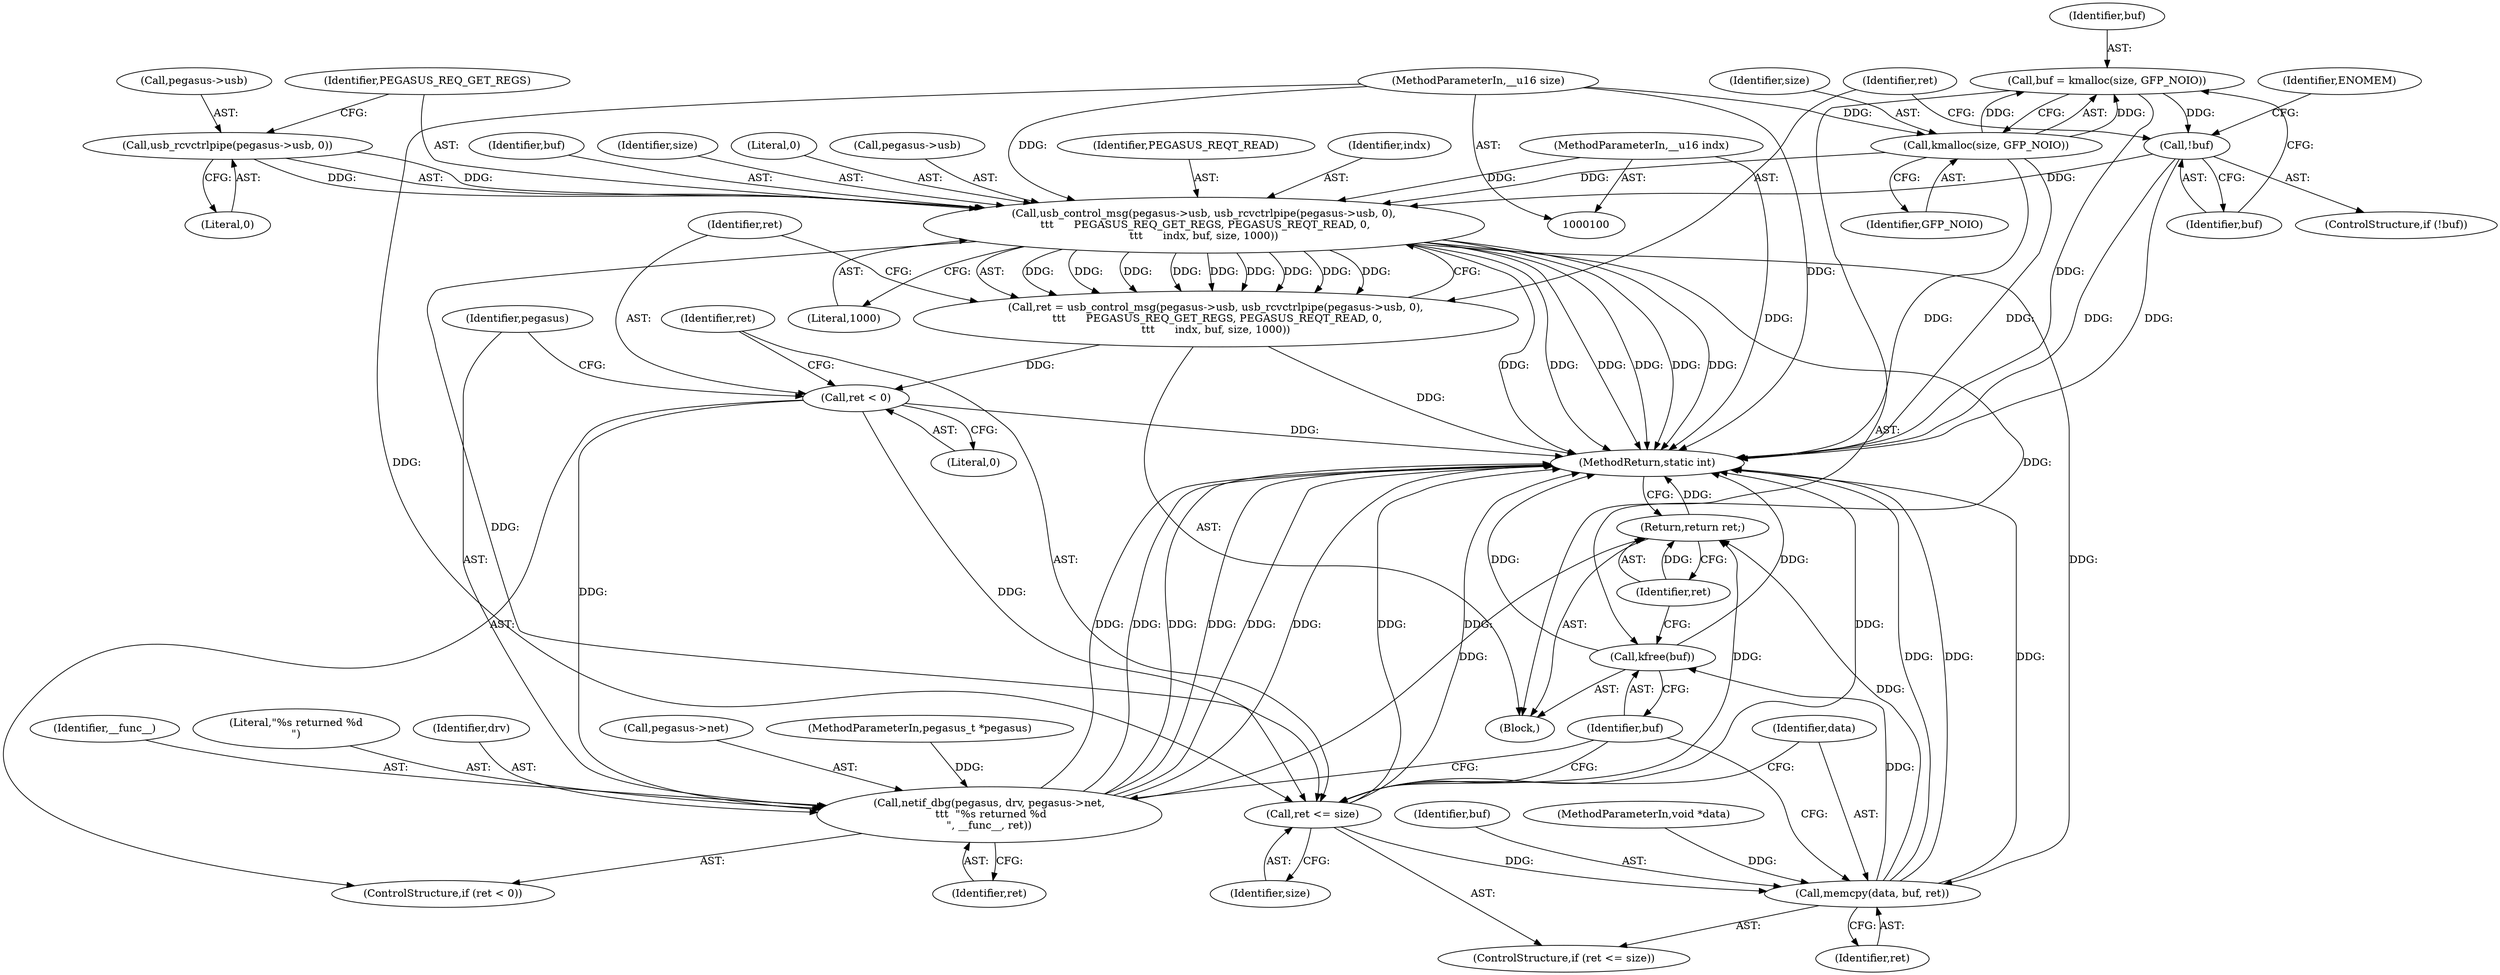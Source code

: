 digraph "0_linux_5593523f968bc86d42a035c6df47d5e0979b5ace@pointer" {
"1000121" [label="(Call,usb_control_msg(pegasus->usb, usb_rcvctrlpipe(pegasus->usb, 0),\n \t\t\t      PEGASUS_REQ_GET_REGS, PEGASUS_REQT_READ, 0,\n\t\t\t      indx, buf, size, 1000))"];
"1000125" [label="(Call,usb_rcvctrlpipe(pegasus->usb, 0))"];
"1000102" [label="(MethodParameterIn,__u16 indx)"];
"1000114" [label="(Call,!buf)"];
"1000108" [label="(Call,buf = kmalloc(size, GFP_NOIO))"];
"1000110" [label="(Call,kmalloc(size, GFP_NOIO))"];
"1000103" [label="(MethodParameterIn,__u16 size)"];
"1000119" [label="(Call,ret = usb_control_msg(pegasus->usb, usb_rcvctrlpipe(pegasus->usb, 0),\n \t\t\t      PEGASUS_REQ_GET_REGS, PEGASUS_REQT_READ, 0,\n\t\t\t      indx, buf, size, 1000))"];
"1000138" [label="(Call,ret < 0)"];
"1000141" [label="(Call,netif_dbg(pegasus, drv, pegasus->net,\n \t\t\t  \"%s returned %d\n\", __func__, ret))"];
"1000161" [label="(Return,return ret;)"];
"1000152" [label="(Call,ret <= size)"];
"1000155" [label="(Call,memcpy(data, buf, ret))"];
"1000159" [label="(Call,kfree(buf))"];
"1000133" [label="(Identifier,indx)"];
"1000143" [label="(Identifier,drv)"];
"1000161" [label="(Return,return ret;)"];
"1000156" [label="(Identifier,data)"];
"1000114" [label="(Call,!buf)"];
"1000137" [label="(ControlStructure,if (ret < 0))"];
"1000141" [label="(Call,netif_dbg(pegasus, drv, pegasus->net,\n \t\t\t  \"%s returned %d\n\", __func__, ret))"];
"1000134" [label="(Identifier,buf)"];
"1000118" [label="(Identifier,ENOMEM)"];
"1000125" [label="(Call,usb_rcvctrlpipe(pegasus->usb, 0))"];
"1000152" [label="(Call,ret <= size)"];
"1000155" [label="(Call,memcpy(data, buf, ret))"];
"1000115" [label="(Identifier,buf)"];
"1000119" [label="(Call,ret = usb_control_msg(pegasus->usb, usb_rcvctrlpipe(pegasus->usb, 0),\n \t\t\t      PEGASUS_REQ_GET_REGS, PEGASUS_REQT_READ, 0,\n\t\t\t      indx, buf, size, 1000))"];
"1000159" [label="(Call,kfree(buf))"];
"1000120" [label="(Identifier,ret)"];
"1000140" [label="(Literal,0)"];
"1000110" [label="(Call,kmalloc(size, GFP_NOIO))"];
"1000105" [label="(Block,)"];
"1000142" [label="(Identifier,pegasus)"];
"1000162" [label="(Identifier,ret)"];
"1000129" [label="(Literal,0)"];
"1000138" [label="(Call,ret < 0)"];
"1000157" [label="(Identifier,buf)"];
"1000108" [label="(Call,buf = kmalloc(size, GFP_NOIO))"];
"1000126" [label="(Call,pegasus->usb)"];
"1000130" [label="(Identifier,PEGASUS_REQ_GET_REGS)"];
"1000144" [label="(Call,pegasus->net)"];
"1000135" [label="(Identifier,size)"];
"1000103" [label="(MethodParameterIn,__u16 size)"];
"1000121" [label="(Call,usb_control_msg(pegasus->usb, usb_rcvctrlpipe(pegasus->usb, 0),\n \t\t\t      PEGASUS_REQ_GET_REGS, PEGASUS_REQT_READ, 0,\n\t\t\t      indx, buf, size, 1000))"];
"1000112" [label="(Identifier,GFP_NOIO)"];
"1000111" [label="(Identifier,size)"];
"1000101" [label="(MethodParameterIn,pegasus_t *pegasus)"];
"1000139" [label="(Identifier,ret)"];
"1000158" [label="(Identifier,ret)"];
"1000148" [label="(Identifier,__func__)"];
"1000163" [label="(MethodReturn,static int)"];
"1000102" [label="(MethodParameterIn,__u16 indx)"];
"1000113" [label="(ControlStructure,if (!buf))"];
"1000153" [label="(Identifier,ret)"];
"1000109" [label="(Identifier,buf)"];
"1000132" [label="(Literal,0)"];
"1000149" [label="(Identifier,ret)"];
"1000154" [label="(Identifier,size)"];
"1000122" [label="(Call,pegasus->usb)"];
"1000147" [label="(Literal,\"%s returned %d\n\")"];
"1000160" [label="(Identifier,buf)"];
"1000131" [label="(Identifier,PEGASUS_REQT_READ)"];
"1000104" [label="(MethodParameterIn,void *data)"];
"1000151" [label="(ControlStructure,if (ret <= size))"];
"1000136" [label="(Literal,1000)"];
"1000121" -> "1000119"  [label="AST: "];
"1000121" -> "1000136"  [label="CFG: "];
"1000122" -> "1000121"  [label="AST: "];
"1000125" -> "1000121"  [label="AST: "];
"1000130" -> "1000121"  [label="AST: "];
"1000131" -> "1000121"  [label="AST: "];
"1000132" -> "1000121"  [label="AST: "];
"1000133" -> "1000121"  [label="AST: "];
"1000134" -> "1000121"  [label="AST: "];
"1000135" -> "1000121"  [label="AST: "];
"1000136" -> "1000121"  [label="AST: "];
"1000119" -> "1000121"  [label="CFG: "];
"1000121" -> "1000163"  [label="DDG: "];
"1000121" -> "1000163"  [label="DDG: "];
"1000121" -> "1000163"  [label="DDG: "];
"1000121" -> "1000163"  [label="DDG: "];
"1000121" -> "1000163"  [label="DDG: "];
"1000121" -> "1000163"  [label="DDG: "];
"1000121" -> "1000119"  [label="DDG: "];
"1000121" -> "1000119"  [label="DDG: "];
"1000121" -> "1000119"  [label="DDG: "];
"1000121" -> "1000119"  [label="DDG: "];
"1000121" -> "1000119"  [label="DDG: "];
"1000121" -> "1000119"  [label="DDG: "];
"1000121" -> "1000119"  [label="DDG: "];
"1000121" -> "1000119"  [label="DDG: "];
"1000121" -> "1000119"  [label="DDG: "];
"1000125" -> "1000121"  [label="DDG: "];
"1000125" -> "1000121"  [label="DDG: "];
"1000102" -> "1000121"  [label="DDG: "];
"1000114" -> "1000121"  [label="DDG: "];
"1000110" -> "1000121"  [label="DDG: "];
"1000103" -> "1000121"  [label="DDG: "];
"1000121" -> "1000152"  [label="DDG: "];
"1000121" -> "1000155"  [label="DDG: "];
"1000121" -> "1000159"  [label="DDG: "];
"1000125" -> "1000129"  [label="CFG: "];
"1000126" -> "1000125"  [label="AST: "];
"1000129" -> "1000125"  [label="AST: "];
"1000130" -> "1000125"  [label="CFG: "];
"1000102" -> "1000100"  [label="AST: "];
"1000102" -> "1000163"  [label="DDG: "];
"1000114" -> "1000113"  [label="AST: "];
"1000114" -> "1000115"  [label="CFG: "];
"1000115" -> "1000114"  [label="AST: "];
"1000118" -> "1000114"  [label="CFG: "];
"1000120" -> "1000114"  [label="CFG: "];
"1000114" -> "1000163"  [label="DDG: "];
"1000114" -> "1000163"  [label="DDG: "];
"1000108" -> "1000114"  [label="DDG: "];
"1000108" -> "1000105"  [label="AST: "];
"1000108" -> "1000110"  [label="CFG: "];
"1000109" -> "1000108"  [label="AST: "];
"1000110" -> "1000108"  [label="AST: "];
"1000115" -> "1000108"  [label="CFG: "];
"1000108" -> "1000163"  [label="DDG: "];
"1000110" -> "1000108"  [label="DDG: "];
"1000110" -> "1000108"  [label="DDG: "];
"1000110" -> "1000112"  [label="CFG: "];
"1000111" -> "1000110"  [label="AST: "];
"1000112" -> "1000110"  [label="AST: "];
"1000110" -> "1000163"  [label="DDG: "];
"1000110" -> "1000163"  [label="DDG: "];
"1000103" -> "1000110"  [label="DDG: "];
"1000103" -> "1000100"  [label="AST: "];
"1000103" -> "1000163"  [label="DDG: "];
"1000103" -> "1000152"  [label="DDG: "];
"1000119" -> "1000105"  [label="AST: "];
"1000120" -> "1000119"  [label="AST: "];
"1000139" -> "1000119"  [label="CFG: "];
"1000119" -> "1000163"  [label="DDG: "];
"1000119" -> "1000138"  [label="DDG: "];
"1000138" -> "1000137"  [label="AST: "];
"1000138" -> "1000140"  [label="CFG: "];
"1000139" -> "1000138"  [label="AST: "];
"1000140" -> "1000138"  [label="AST: "];
"1000142" -> "1000138"  [label="CFG: "];
"1000153" -> "1000138"  [label="CFG: "];
"1000138" -> "1000163"  [label="DDG: "];
"1000138" -> "1000141"  [label="DDG: "];
"1000138" -> "1000152"  [label="DDG: "];
"1000141" -> "1000137"  [label="AST: "];
"1000141" -> "1000149"  [label="CFG: "];
"1000142" -> "1000141"  [label="AST: "];
"1000143" -> "1000141"  [label="AST: "];
"1000144" -> "1000141"  [label="AST: "];
"1000147" -> "1000141"  [label="AST: "];
"1000148" -> "1000141"  [label="AST: "];
"1000149" -> "1000141"  [label="AST: "];
"1000160" -> "1000141"  [label="CFG: "];
"1000141" -> "1000163"  [label="DDG: "];
"1000141" -> "1000163"  [label="DDG: "];
"1000141" -> "1000163"  [label="DDG: "];
"1000141" -> "1000163"  [label="DDG: "];
"1000141" -> "1000163"  [label="DDG: "];
"1000141" -> "1000163"  [label="DDG: "];
"1000101" -> "1000141"  [label="DDG: "];
"1000141" -> "1000161"  [label="DDG: "];
"1000161" -> "1000105"  [label="AST: "];
"1000161" -> "1000162"  [label="CFG: "];
"1000162" -> "1000161"  [label="AST: "];
"1000163" -> "1000161"  [label="CFG: "];
"1000161" -> "1000163"  [label="DDG: "];
"1000162" -> "1000161"  [label="DDG: "];
"1000155" -> "1000161"  [label="DDG: "];
"1000152" -> "1000161"  [label="DDG: "];
"1000152" -> "1000151"  [label="AST: "];
"1000152" -> "1000154"  [label="CFG: "];
"1000153" -> "1000152"  [label="AST: "];
"1000154" -> "1000152"  [label="AST: "];
"1000156" -> "1000152"  [label="CFG: "];
"1000160" -> "1000152"  [label="CFG: "];
"1000152" -> "1000163"  [label="DDG: "];
"1000152" -> "1000163"  [label="DDG: "];
"1000152" -> "1000163"  [label="DDG: "];
"1000152" -> "1000155"  [label="DDG: "];
"1000155" -> "1000151"  [label="AST: "];
"1000155" -> "1000158"  [label="CFG: "];
"1000156" -> "1000155"  [label="AST: "];
"1000157" -> "1000155"  [label="AST: "];
"1000158" -> "1000155"  [label="AST: "];
"1000160" -> "1000155"  [label="CFG: "];
"1000155" -> "1000163"  [label="DDG: "];
"1000155" -> "1000163"  [label="DDG: "];
"1000155" -> "1000163"  [label="DDG: "];
"1000104" -> "1000155"  [label="DDG: "];
"1000155" -> "1000159"  [label="DDG: "];
"1000159" -> "1000105"  [label="AST: "];
"1000159" -> "1000160"  [label="CFG: "];
"1000160" -> "1000159"  [label="AST: "];
"1000162" -> "1000159"  [label="CFG: "];
"1000159" -> "1000163"  [label="DDG: "];
"1000159" -> "1000163"  [label="DDG: "];
}
